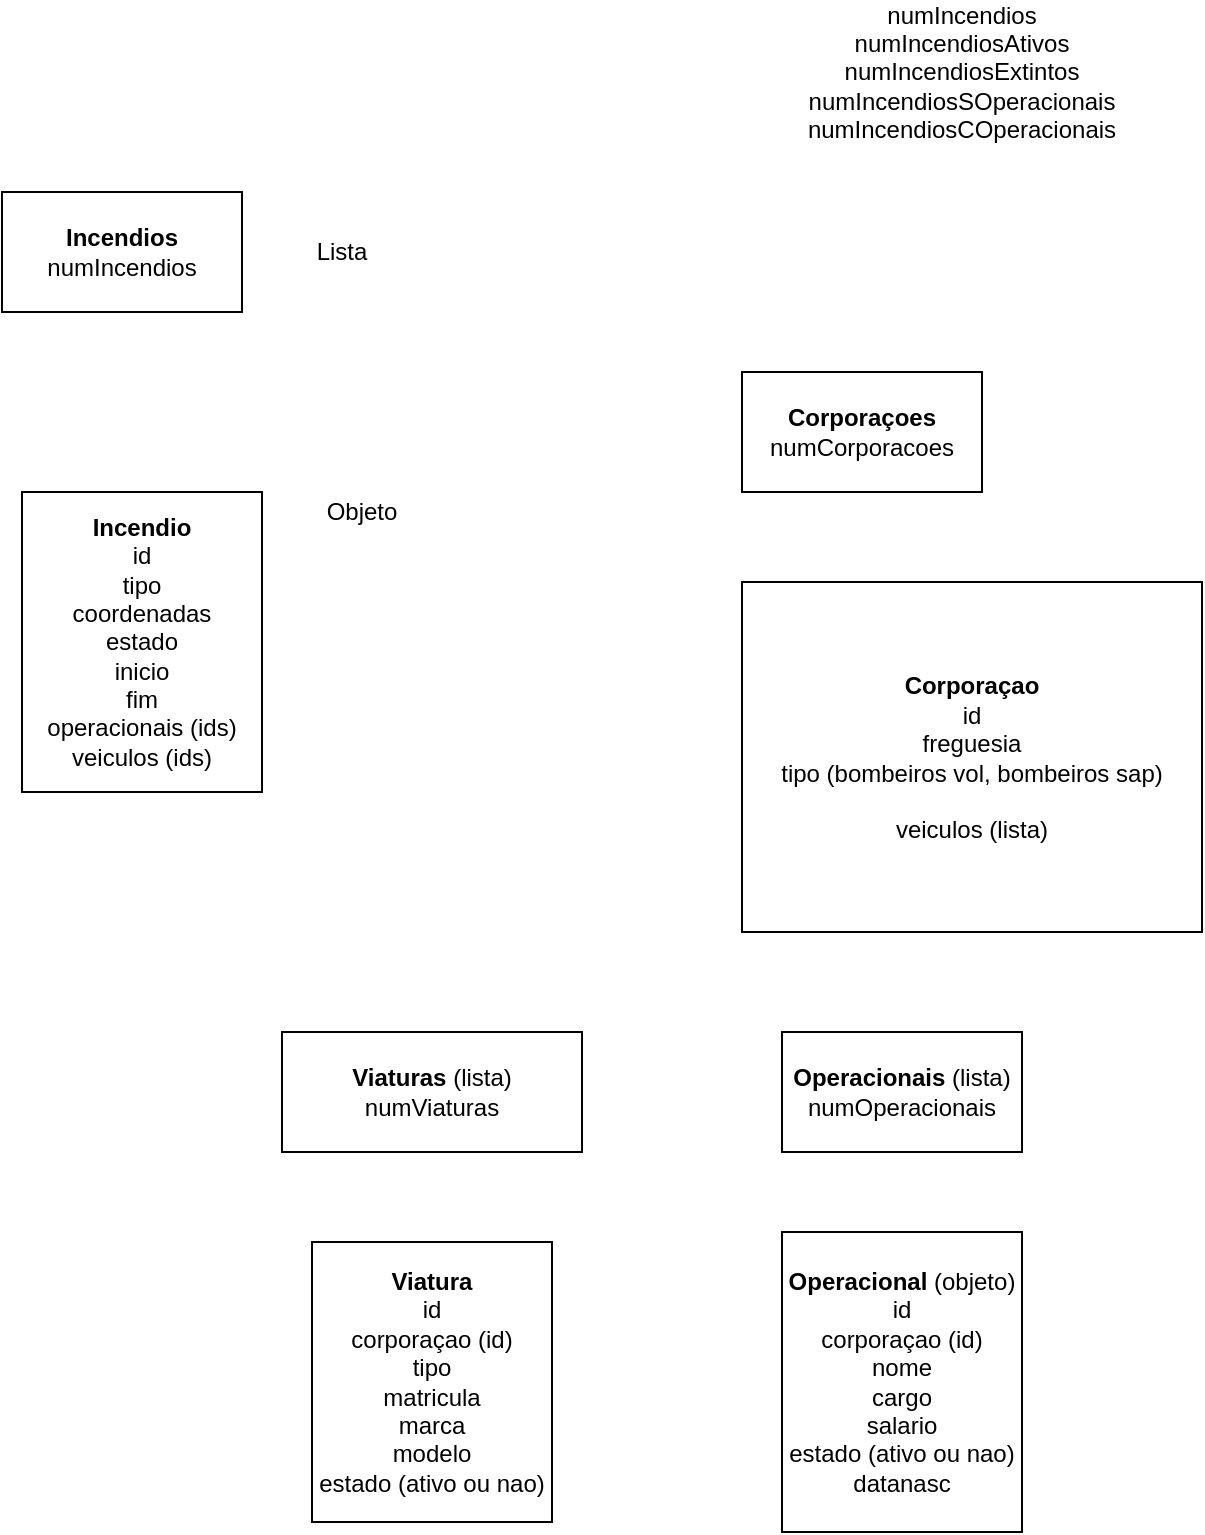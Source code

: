 <mxfile version="14.6.9" type="device"><diagram id="N5SlqP4WMGLd1XCHIXu4" name="Page-1"><mxGraphModel dx="981" dy="526" grid="1" gridSize="10" guides="1" tooltips="1" connect="1" arrows="1" fold="1" page="1" pageScale="1" pageWidth="827" pageHeight="1169" math="0" shadow="0"><root><mxCell id="0"/><mxCell id="1" parent="0"/><mxCell id="UZpa96eGRQTXhea7ir5Z-2" value="&lt;b&gt;Incendios&lt;/b&gt;&lt;br&gt;numIncendios" style="rounded=0;whiteSpace=wrap;html=1;" vertex="1" parent="1"><mxGeometry x="150" y="220" width="120" height="60" as="geometry"/></mxCell><mxCell id="UZpa96eGRQTXhea7ir5Z-3" value="&lt;b&gt;Incendio&lt;/b&gt;&lt;br&gt;id&lt;br&gt;tipo&lt;br&gt;coordenadas&lt;br&gt;estado&lt;br&gt;inicio&lt;br&gt;fim&lt;br&gt;operacionais (ids)&lt;br&gt;veiculos (ids)" style="rounded=0;whiteSpace=wrap;html=1;" vertex="1" parent="1"><mxGeometry x="160" y="370" width="120" height="150" as="geometry"/></mxCell><mxCell id="UZpa96eGRQTXhea7ir5Z-4" value="Lista" style="text;html=1;strokeColor=none;fillColor=none;align=center;verticalAlign=middle;whiteSpace=wrap;rounded=0;" vertex="1" parent="1"><mxGeometry x="300" y="240" width="40" height="20" as="geometry"/></mxCell><mxCell id="UZpa96eGRQTXhea7ir5Z-5" value="Objeto" style="text;html=1;strokeColor=none;fillColor=none;align=center;verticalAlign=middle;whiteSpace=wrap;rounded=0;" vertex="1" parent="1"><mxGeometry x="310" y="370" width="40" height="20" as="geometry"/></mxCell><mxCell id="UZpa96eGRQTXhea7ir5Z-6" value="numIncendios&lt;br&gt;numIncendiosAtivos&lt;br&gt;numIncendiosExtintos&lt;br&gt;numIncendiosSOperacionais&lt;br&gt;numIncendiosCOperacionais&lt;br&gt;" style="text;html=1;strokeColor=none;fillColor=none;align=center;verticalAlign=middle;whiteSpace=wrap;rounded=0;" vertex="1" parent="1"><mxGeometry x="610" y="150" width="40" height="20" as="geometry"/></mxCell><mxCell id="UZpa96eGRQTXhea7ir5Z-9" value="&lt;b&gt;Corporaçoes&lt;/b&gt;&lt;br&gt;numCorporacoes" style="rounded=0;whiteSpace=wrap;html=1;" vertex="1" parent="1"><mxGeometry x="520" y="310" width="120" height="60" as="geometry"/></mxCell><mxCell id="UZpa96eGRQTXhea7ir5Z-10" value="&lt;b&gt;Corporaçao&lt;/b&gt;&lt;br&gt;id&lt;br&gt;freguesia&lt;br&gt;tipo (bombeiros vol, bombeiros sap)&lt;br&gt;&lt;br&gt;veiculos (lista)" style="rounded=0;whiteSpace=wrap;html=1;" vertex="1" parent="1"><mxGeometry x="520" y="415" width="230" height="175" as="geometry"/></mxCell><mxCell id="UZpa96eGRQTXhea7ir5Z-11" value="&lt;b&gt;Operacionais&lt;/b&gt; (lista)&lt;br&gt;numOperacionais" style="rounded=0;whiteSpace=wrap;html=1;" vertex="1" parent="1"><mxGeometry x="540" y="640" width="120" height="60" as="geometry"/></mxCell><mxCell id="UZpa96eGRQTXhea7ir5Z-12" value="&lt;b&gt;Operacional &lt;/b&gt;(objeto)&lt;br&gt;id&lt;br&gt;corporaçao (id)&lt;br&gt;nome&lt;br&gt;cargo&lt;br&gt;salario&lt;br&gt;estado (ativo ou nao)&lt;br&gt;datanasc" style="rounded=0;whiteSpace=wrap;html=1;" vertex="1" parent="1"><mxGeometry x="540" y="740" width="120" height="150" as="geometry"/></mxCell><mxCell id="UZpa96eGRQTXhea7ir5Z-13" value="&lt;b&gt;Viaturas&lt;/b&gt; (lista)&lt;br&gt;numViaturas" style="rounded=0;whiteSpace=wrap;html=1;" vertex="1" parent="1"><mxGeometry x="290" y="640" width="150" height="60" as="geometry"/></mxCell><mxCell id="UZpa96eGRQTXhea7ir5Z-14" value="&lt;b&gt;Viatura&lt;/b&gt;&lt;br&gt;id&lt;br&gt;corporaçao (id)&lt;br&gt;tipo&lt;br&gt;matricula&lt;br&gt;marca&lt;br&gt;modelo&lt;br&gt;estado (ativo ou nao)" style="rounded=0;whiteSpace=wrap;html=1;" vertex="1" parent="1"><mxGeometry x="305" y="745" width="120" height="140" as="geometry"/></mxCell></root></mxGraphModel></diagram></mxfile>